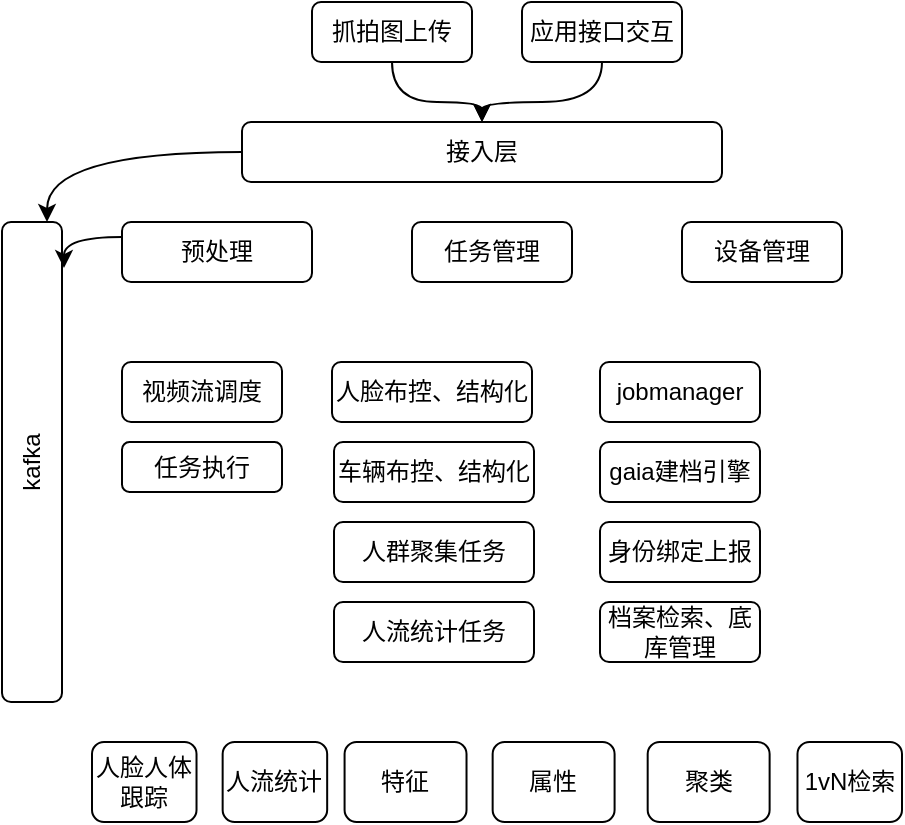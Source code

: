 <mxfile version="14.2.7" type="github">
  <diagram id="xDiMFhPvw6MK4APp4FO1" name="Page-1">
    <mxGraphModel dx="1042" dy="571" grid="1" gridSize="10" guides="1" tooltips="1" connect="1" arrows="1" fold="1" page="1" pageScale="1" pageWidth="827" pageHeight="1169" math="0" shadow="0">
      <root>
        <mxCell id="0" />
        <mxCell id="1" parent="0" />
        <mxCell id="uX3aSrafVGmmTzADLKMs-21" style="edgeStyle=orthogonalEdgeStyle;curved=1;rounded=0;orthogonalLoop=1;jettySize=auto;html=1;exitX=0;exitY=0.5;exitDx=0;exitDy=0;entryX=1;entryY=0.75;entryDx=0;entryDy=0;" edge="1" parent="1" source="uX3aSrafVGmmTzADLKMs-1" target="uX3aSrafVGmmTzADLKMs-2">
          <mxGeometry relative="1" as="geometry" />
        </mxCell>
        <mxCell id="uX3aSrafVGmmTzADLKMs-1" value="接入层" style="rounded=1;whiteSpace=wrap;html=1;" vertex="1" parent="1">
          <mxGeometry x="295" y="150" width="240" height="30" as="geometry" />
        </mxCell>
        <mxCell id="uX3aSrafVGmmTzADLKMs-2" value="kafka" style="rounded=1;whiteSpace=wrap;html=1;rotation=-90;" vertex="1" parent="1">
          <mxGeometry x="70" y="305" width="240" height="30" as="geometry" />
        </mxCell>
        <mxCell id="uX3aSrafVGmmTzADLKMs-22" style="edgeStyle=orthogonalEdgeStyle;curved=1;rounded=0;orthogonalLoop=1;jettySize=auto;html=1;exitX=0;exitY=0.25;exitDx=0;exitDy=0;entryX=0.904;entryY=1.033;entryDx=0;entryDy=0;entryPerimeter=0;" edge="1" parent="1" source="uX3aSrafVGmmTzADLKMs-3" target="uX3aSrafVGmmTzADLKMs-2">
          <mxGeometry relative="1" as="geometry" />
        </mxCell>
        <mxCell id="uX3aSrafVGmmTzADLKMs-3" value="预处理" style="rounded=1;whiteSpace=wrap;html=1;" vertex="1" parent="1">
          <mxGeometry x="235" y="200" width="95" height="30" as="geometry" />
        </mxCell>
        <mxCell id="uX3aSrafVGmmTzADLKMs-12" value="视频流调度" style="rounded=1;whiteSpace=wrap;html=1;" vertex="1" parent="1">
          <mxGeometry x="235" y="270" width="80" height="30" as="geometry" />
        </mxCell>
        <mxCell id="uX3aSrafVGmmTzADLKMs-18" value="人脸布控、结构化" style="rounded=1;whiteSpace=wrap;html=1;" vertex="1" parent="1">
          <mxGeometry x="340" y="270" width="100" height="30" as="geometry" />
        </mxCell>
        <mxCell id="uX3aSrafVGmmTzADLKMs-35" style="edgeStyle=orthogonalEdgeStyle;curved=1;rounded=0;orthogonalLoop=1;jettySize=auto;html=1;exitX=0.5;exitY=1;exitDx=0;exitDy=0;entryX=0.5;entryY=0;entryDx=0;entryDy=0;" edge="1" parent="1" source="uX3aSrafVGmmTzADLKMs-20" target="uX3aSrafVGmmTzADLKMs-1">
          <mxGeometry relative="1" as="geometry" />
        </mxCell>
        <mxCell id="uX3aSrafVGmmTzADLKMs-20" value="抓拍图上传" style="rounded=1;whiteSpace=wrap;html=1;" vertex="1" parent="1">
          <mxGeometry x="330" y="90" width="80" height="30" as="geometry" />
        </mxCell>
        <mxCell id="uX3aSrafVGmmTzADLKMs-23" value="车辆布控、结构化" style="rounded=1;whiteSpace=wrap;html=1;" vertex="1" parent="1">
          <mxGeometry x="341" y="310" width="100" height="30" as="geometry" />
        </mxCell>
        <mxCell id="uX3aSrafVGmmTzADLKMs-24" value="人群聚集任务" style="rounded=1;whiteSpace=wrap;html=1;" vertex="1" parent="1">
          <mxGeometry x="341" y="350" width="100" height="30" as="geometry" />
        </mxCell>
        <mxCell id="uX3aSrafVGmmTzADLKMs-25" value="jobmanager" style="rounded=1;whiteSpace=wrap;html=1;" vertex="1" parent="1">
          <mxGeometry x="474" y="270" width="80" height="30" as="geometry" />
        </mxCell>
        <mxCell id="uX3aSrafVGmmTzADLKMs-27" value="任务管理" style="rounded=1;whiteSpace=wrap;html=1;" vertex="1" parent="1">
          <mxGeometry x="380" y="200" width="80" height="30" as="geometry" />
        </mxCell>
        <mxCell id="uX3aSrafVGmmTzADLKMs-28" value="设备管理" style="rounded=1;whiteSpace=wrap;html=1;" vertex="1" parent="1">
          <mxGeometry x="515" y="200" width="80" height="30" as="geometry" />
        </mxCell>
        <mxCell id="uX3aSrafVGmmTzADLKMs-29" value="任务执行" style="rounded=1;whiteSpace=wrap;html=1;" vertex="1" parent="1">
          <mxGeometry x="235" y="310" width="80" height="25" as="geometry" />
        </mxCell>
        <mxCell id="uX3aSrafVGmmTzADLKMs-31" value="人流统计任务" style="rounded=1;whiteSpace=wrap;html=1;" vertex="1" parent="1">
          <mxGeometry x="341" y="390" width="100" height="30" as="geometry" />
        </mxCell>
        <mxCell id="uX3aSrafVGmmTzADLKMs-32" value="gaia建档引擎" style="rounded=1;whiteSpace=wrap;html=1;" vertex="1" parent="1">
          <mxGeometry x="474" y="310" width="80" height="30" as="geometry" />
        </mxCell>
        <mxCell id="uX3aSrafVGmmTzADLKMs-33" value="身份绑定上报" style="rounded=1;whiteSpace=wrap;html=1;" vertex="1" parent="1">
          <mxGeometry x="474" y="350" width="80" height="30" as="geometry" />
        </mxCell>
        <mxCell id="uX3aSrafVGmmTzADLKMs-37" style="edgeStyle=orthogonalEdgeStyle;curved=1;rounded=0;orthogonalLoop=1;jettySize=auto;html=1;exitX=0.5;exitY=1;exitDx=0;exitDy=0;entryX=0.5;entryY=0;entryDx=0;entryDy=0;" edge="1" parent="1" source="uX3aSrafVGmmTzADLKMs-36" target="uX3aSrafVGmmTzADLKMs-1">
          <mxGeometry relative="1" as="geometry" />
        </mxCell>
        <mxCell id="uX3aSrafVGmmTzADLKMs-36" value="应用接口交互" style="rounded=1;whiteSpace=wrap;html=1;" vertex="1" parent="1">
          <mxGeometry x="435" y="90" width="80" height="30" as="geometry" />
        </mxCell>
        <mxCell id="uX3aSrafVGmmTzADLKMs-38" value="" style="group" vertex="1" connectable="0" parent="1">
          <mxGeometry x="220" y="460" width="405" height="40" as="geometry" />
        </mxCell>
        <mxCell id="uX3aSrafVGmmTzADLKMs-13" value="人脸人体跟踪" style="rounded=1;whiteSpace=wrap;html=1;" vertex="1" parent="uX3aSrafVGmmTzADLKMs-38">
          <mxGeometry width="52.258" height="40" as="geometry" />
        </mxCell>
        <mxCell id="uX3aSrafVGmmTzADLKMs-14" value="特征" style="rounded=1;whiteSpace=wrap;html=1;" vertex="1" parent="uX3aSrafVGmmTzADLKMs-38">
          <mxGeometry x="126.29" width="60.968" height="40" as="geometry" />
        </mxCell>
        <mxCell id="uX3aSrafVGmmTzADLKMs-15" value="属性" style="rounded=1;whiteSpace=wrap;html=1;" vertex="1" parent="uX3aSrafVGmmTzADLKMs-38">
          <mxGeometry x="200.323" width="60.968" height="40" as="geometry" />
        </mxCell>
        <mxCell id="uX3aSrafVGmmTzADLKMs-16" value="聚类" style="rounded=1;whiteSpace=wrap;html=1;" vertex="1" parent="uX3aSrafVGmmTzADLKMs-38">
          <mxGeometry x="277.839" width="60.968" height="40" as="geometry" />
        </mxCell>
        <mxCell id="uX3aSrafVGmmTzADLKMs-17" value="1vN检索" style="rounded=1;whiteSpace=wrap;html=1;" vertex="1" parent="uX3aSrafVGmmTzADLKMs-38">
          <mxGeometry x="352.742" width="52.258" height="40" as="geometry" />
        </mxCell>
        <mxCell id="uX3aSrafVGmmTzADLKMs-30" value="人流统计" style="rounded=1;whiteSpace=wrap;html=1;" vertex="1" parent="uX3aSrafVGmmTzADLKMs-38">
          <mxGeometry x="65.323" width="52.258" height="40" as="geometry" />
        </mxCell>
        <mxCell id="uX3aSrafVGmmTzADLKMs-39" value="档案检索、底库管理" style="rounded=1;whiteSpace=wrap;html=1;" vertex="1" parent="1">
          <mxGeometry x="474" y="390" width="80" height="30" as="geometry" />
        </mxCell>
      </root>
    </mxGraphModel>
  </diagram>
</mxfile>
